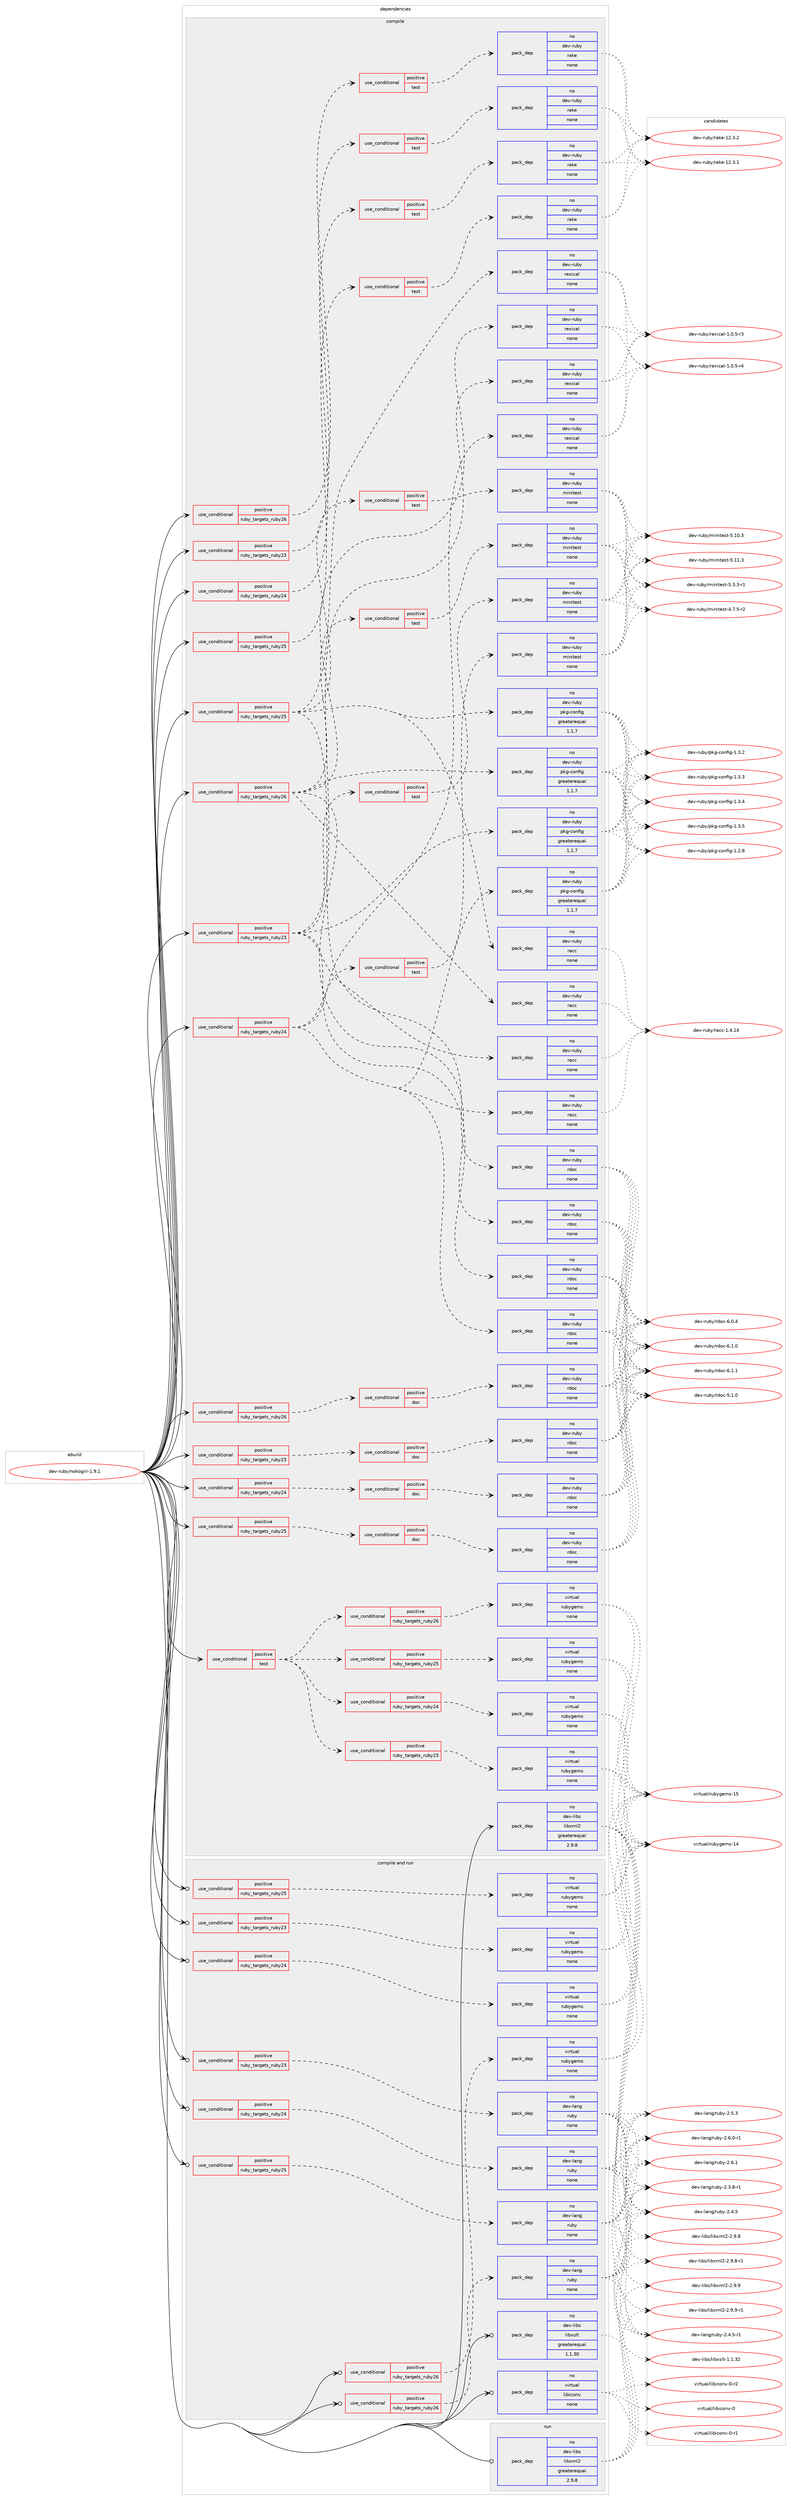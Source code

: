 digraph prolog {

# *************
# Graph options
# *************

newrank=true;
concentrate=true;
compound=true;
graph [rankdir=LR,fontname=Helvetica,fontsize=10,ranksep=1.5];#, ranksep=2.5, nodesep=0.2];
edge  [arrowhead=vee];
node  [fontname=Helvetica,fontsize=10];

# **********
# The ebuild
# **********

subgraph cluster_leftcol {
color=gray;
rank=same;
label=<<i>ebuild</i>>;
id [label="dev-ruby/nokogiri-1.9.1", color=red, width=4, href="../dev-ruby/nokogiri-1.9.1.svg"];
}

# ****************
# The dependencies
# ****************

subgraph cluster_midcol {
color=gray;
label=<<i>dependencies</i>>;
subgraph cluster_compile {
fillcolor="#eeeeee";
style=filled;
label=<<i>compile</i>>;
subgraph cond407808 {
dependency1508452 [label=<<TABLE BORDER="0" CELLBORDER="1" CELLSPACING="0" CELLPADDING="4"><TR><TD ROWSPAN="3" CELLPADDING="10">use_conditional</TD></TR><TR><TD>positive</TD></TR><TR><TD>ruby_targets_ruby23</TD></TR></TABLE>>, shape=none, color=red];
subgraph cond407809 {
dependency1508453 [label=<<TABLE BORDER="0" CELLBORDER="1" CELLSPACING="0" CELLPADDING="4"><TR><TD ROWSPAN="3" CELLPADDING="10">use_conditional</TD></TR><TR><TD>positive</TD></TR><TR><TD>doc</TD></TR></TABLE>>, shape=none, color=red];
subgraph pack1077147 {
dependency1508454 [label=<<TABLE BORDER="0" CELLBORDER="1" CELLSPACING="0" CELLPADDING="4" WIDTH="220"><TR><TD ROWSPAN="6" CELLPADDING="30">pack_dep</TD></TR><TR><TD WIDTH="110">no</TD></TR><TR><TD>dev-ruby</TD></TR><TR><TD>rdoc</TD></TR><TR><TD>none</TD></TR><TR><TD></TD></TR></TABLE>>, shape=none, color=blue];
}
dependency1508453:e -> dependency1508454:w [weight=20,style="dashed",arrowhead="vee"];
}
dependency1508452:e -> dependency1508453:w [weight=20,style="dashed",arrowhead="vee"];
}
id:e -> dependency1508452:w [weight=20,style="solid",arrowhead="vee"];
subgraph cond407810 {
dependency1508455 [label=<<TABLE BORDER="0" CELLBORDER="1" CELLSPACING="0" CELLPADDING="4"><TR><TD ROWSPAN="3" CELLPADDING="10">use_conditional</TD></TR><TR><TD>positive</TD></TR><TR><TD>ruby_targets_ruby23</TD></TR></TABLE>>, shape=none, color=red];
subgraph cond407811 {
dependency1508456 [label=<<TABLE BORDER="0" CELLBORDER="1" CELLSPACING="0" CELLPADDING="4"><TR><TD ROWSPAN="3" CELLPADDING="10">use_conditional</TD></TR><TR><TD>positive</TD></TR><TR><TD>test</TD></TR></TABLE>>, shape=none, color=red];
subgraph pack1077148 {
dependency1508457 [label=<<TABLE BORDER="0" CELLBORDER="1" CELLSPACING="0" CELLPADDING="4" WIDTH="220"><TR><TD ROWSPAN="6" CELLPADDING="30">pack_dep</TD></TR><TR><TD WIDTH="110">no</TD></TR><TR><TD>dev-ruby</TD></TR><TR><TD>rake</TD></TR><TR><TD>none</TD></TR><TR><TD></TD></TR></TABLE>>, shape=none, color=blue];
}
dependency1508456:e -> dependency1508457:w [weight=20,style="dashed",arrowhead="vee"];
}
dependency1508455:e -> dependency1508456:w [weight=20,style="dashed",arrowhead="vee"];
}
id:e -> dependency1508455:w [weight=20,style="solid",arrowhead="vee"];
subgraph cond407812 {
dependency1508458 [label=<<TABLE BORDER="0" CELLBORDER="1" CELLSPACING="0" CELLPADDING="4"><TR><TD ROWSPAN="3" CELLPADDING="10">use_conditional</TD></TR><TR><TD>positive</TD></TR><TR><TD>ruby_targets_ruby23</TD></TR></TABLE>>, shape=none, color=red];
subgraph pack1077149 {
dependency1508459 [label=<<TABLE BORDER="0" CELLBORDER="1" CELLSPACING="0" CELLPADDING="4" WIDTH="220"><TR><TD ROWSPAN="6" CELLPADDING="30">pack_dep</TD></TR><TR><TD WIDTH="110">no</TD></TR><TR><TD>dev-ruby</TD></TR><TR><TD>pkg-config</TD></TR><TR><TD>greaterequal</TD></TR><TR><TD>1.1.7</TD></TR></TABLE>>, shape=none, color=blue];
}
dependency1508458:e -> dependency1508459:w [weight=20,style="dashed",arrowhead="vee"];
subgraph pack1077150 {
dependency1508460 [label=<<TABLE BORDER="0" CELLBORDER="1" CELLSPACING="0" CELLPADDING="4" WIDTH="220"><TR><TD ROWSPAN="6" CELLPADDING="30">pack_dep</TD></TR><TR><TD WIDTH="110">no</TD></TR><TR><TD>dev-ruby</TD></TR><TR><TD>rexical</TD></TR><TR><TD>none</TD></TR><TR><TD></TD></TR></TABLE>>, shape=none, color=blue];
}
dependency1508458:e -> dependency1508460:w [weight=20,style="dashed",arrowhead="vee"];
subgraph pack1077151 {
dependency1508461 [label=<<TABLE BORDER="0" CELLBORDER="1" CELLSPACING="0" CELLPADDING="4" WIDTH="220"><TR><TD ROWSPAN="6" CELLPADDING="30">pack_dep</TD></TR><TR><TD WIDTH="110">no</TD></TR><TR><TD>dev-ruby</TD></TR><TR><TD>rdoc</TD></TR><TR><TD>none</TD></TR><TR><TD></TD></TR></TABLE>>, shape=none, color=blue];
}
dependency1508458:e -> dependency1508461:w [weight=20,style="dashed",arrowhead="vee"];
subgraph pack1077152 {
dependency1508462 [label=<<TABLE BORDER="0" CELLBORDER="1" CELLSPACING="0" CELLPADDING="4" WIDTH="220"><TR><TD ROWSPAN="6" CELLPADDING="30">pack_dep</TD></TR><TR><TD WIDTH="110">no</TD></TR><TR><TD>dev-ruby</TD></TR><TR><TD>racc</TD></TR><TR><TD>none</TD></TR><TR><TD></TD></TR></TABLE>>, shape=none, color=blue];
}
dependency1508458:e -> dependency1508462:w [weight=20,style="dashed",arrowhead="vee"];
subgraph cond407813 {
dependency1508463 [label=<<TABLE BORDER="0" CELLBORDER="1" CELLSPACING="0" CELLPADDING="4"><TR><TD ROWSPAN="3" CELLPADDING="10">use_conditional</TD></TR><TR><TD>positive</TD></TR><TR><TD>test</TD></TR></TABLE>>, shape=none, color=red];
subgraph pack1077153 {
dependency1508464 [label=<<TABLE BORDER="0" CELLBORDER="1" CELLSPACING="0" CELLPADDING="4" WIDTH="220"><TR><TD ROWSPAN="6" CELLPADDING="30">pack_dep</TD></TR><TR><TD WIDTH="110">no</TD></TR><TR><TD>dev-ruby</TD></TR><TR><TD>minitest</TD></TR><TR><TD>none</TD></TR><TR><TD></TD></TR></TABLE>>, shape=none, color=blue];
}
dependency1508463:e -> dependency1508464:w [weight=20,style="dashed",arrowhead="vee"];
}
dependency1508458:e -> dependency1508463:w [weight=20,style="dashed",arrowhead="vee"];
}
id:e -> dependency1508458:w [weight=20,style="solid",arrowhead="vee"];
subgraph cond407814 {
dependency1508465 [label=<<TABLE BORDER="0" CELLBORDER="1" CELLSPACING="0" CELLPADDING="4"><TR><TD ROWSPAN="3" CELLPADDING="10">use_conditional</TD></TR><TR><TD>positive</TD></TR><TR><TD>ruby_targets_ruby24</TD></TR></TABLE>>, shape=none, color=red];
subgraph cond407815 {
dependency1508466 [label=<<TABLE BORDER="0" CELLBORDER="1" CELLSPACING="0" CELLPADDING="4"><TR><TD ROWSPAN="3" CELLPADDING="10">use_conditional</TD></TR><TR><TD>positive</TD></TR><TR><TD>doc</TD></TR></TABLE>>, shape=none, color=red];
subgraph pack1077154 {
dependency1508467 [label=<<TABLE BORDER="0" CELLBORDER="1" CELLSPACING="0" CELLPADDING="4" WIDTH="220"><TR><TD ROWSPAN="6" CELLPADDING="30">pack_dep</TD></TR><TR><TD WIDTH="110">no</TD></TR><TR><TD>dev-ruby</TD></TR><TR><TD>rdoc</TD></TR><TR><TD>none</TD></TR><TR><TD></TD></TR></TABLE>>, shape=none, color=blue];
}
dependency1508466:e -> dependency1508467:w [weight=20,style="dashed",arrowhead="vee"];
}
dependency1508465:e -> dependency1508466:w [weight=20,style="dashed",arrowhead="vee"];
}
id:e -> dependency1508465:w [weight=20,style="solid",arrowhead="vee"];
subgraph cond407816 {
dependency1508468 [label=<<TABLE BORDER="0" CELLBORDER="1" CELLSPACING="0" CELLPADDING="4"><TR><TD ROWSPAN="3" CELLPADDING="10">use_conditional</TD></TR><TR><TD>positive</TD></TR><TR><TD>ruby_targets_ruby24</TD></TR></TABLE>>, shape=none, color=red];
subgraph cond407817 {
dependency1508469 [label=<<TABLE BORDER="0" CELLBORDER="1" CELLSPACING="0" CELLPADDING="4"><TR><TD ROWSPAN="3" CELLPADDING="10">use_conditional</TD></TR><TR><TD>positive</TD></TR><TR><TD>test</TD></TR></TABLE>>, shape=none, color=red];
subgraph pack1077155 {
dependency1508470 [label=<<TABLE BORDER="0" CELLBORDER="1" CELLSPACING="0" CELLPADDING="4" WIDTH="220"><TR><TD ROWSPAN="6" CELLPADDING="30">pack_dep</TD></TR><TR><TD WIDTH="110">no</TD></TR><TR><TD>dev-ruby</TD></TR><TR><TD>rake</TD></TR><TR><TD>none</TD></TR><TR><TD></TD></TR></TABLE>>, shape=none, color=blue];
}
dependency1508469:e -> dependency1508470:w [weight=20,style="dashed",arrowhead="vee"];
}
dependency1508468:e -> dependency1508469:w [weight=20,style="dashed",arrowhead="vee"];
}
id:e -> dependency1508468:w [weight=20,style="solid",arrowhead="vee"];
subgraph cond407818 {
dependency1508471 [label=<<TABLE BORDER="0" CELLBORDER="1" CELLSPACING="0" CELLPADDING="4"><TR><TD ROWSPAN="3" CELLPADDING="10">use_conditional</TD></TR><TR><TD>positive</TD></TR><TR><TD>ruby_targets_ruby24</TD></TR></TABLE>>, shape=none, color=red];
subgraph pack1077156 {
dependency1508472 [label=<<TABLE BORDER="0" CELLBORDER="1" CELLSPACING="0" CELLPADDING="4" WIDTH="220"><TR><TD ROWSPAN="6" CELLPADDING="30">pack_dep</TD></TR><TR><TD WIDTH="110">no</TD></TR><TR><TD>dev-ruby</TD></TR><TR><TD>pkg-config</TD></TR><TR><TD>greaterequal</TD></TR><TR><TD>1.1.7</TD></TR></TABLE>>, shape=none, color=blue];
}
dependency1508471:e -> dependency1508472:w [weight=20,style="dashed",arrowhead="vee"];
subgraph pack1077157 {
dependency1508473 [label=<<TABLE BORDER="0" CELLBORDER="1" CELLSPACING="0" CELLPADDING="4" WIDTH="220"><TR><TD ROWSPAN="6" CELLPADDING="30">pack_dep</TD></TR><TR><TD WIDTH="110">no</TD></TR><TR><TD>dev-ruby</TD></TR><TR><TD>rexical</TD></TR><TR><TD>none</TD></TR><TR><TD></TD></TR></TABLE>>, shape=none, color=blue];
}
dependency1508471:e -> dependency1508473:w [weight=20,style="dashed",arrowhead="vee"];
subgraph pack1077158 {
dependency1508474 [label=<<TABLE BORDER="0" CELLBORDER="1" CELLSPACING="0" CELLPADDING="4" WIDTH="220"><TR><TD ROWSPAN="6" CELLPADDING="30">pack_dep</TD></TR><TR><TD WIDTH="110">no</TD></TR><TR><TD>dev-ruby</TD></TR><TR><TD>rdoc</TD></TR><TR><TD>none</TD></TR><TR><TD></TD></TR></TABLE>>, shape=none, color=blue];
}
dependency1508471:e -> dependency1508474:w [weight=20,style="dashed",arrowhead="vee"];
subgraph pack1077159 {
dependency1508475 [label=<<TABLE BORDER="0" CELLBORDER="1" CELLSPACING="0" CELLPADDING="4" WIDTH="220"><TR><TD ROWSPAN="6" CELLPADDING="30">pack_dep</TD></TR><TR><TD WIDTH="110">no</TD></TR><TR><TD>dev-ruby</TD></TR><TR><TD>racc</TD></TR><TR><TD>none</TD></TR><TR><TD></TD></TR></TABLE>>, shape=none, color=blue];
}
dependency1508471:e -> dependency1508475:w [weight=20,style="dashed",arrowhead="vee"];
subgraph cond407819 {
dependency1508476 [label=<<TABLE BORDER="0" CELLBORDER="1" CELLSPACING="0" CELLPADDING="4"><TR><TD ROWSPAN="3" CELLPADDING="10">use_conditional</TD></TR><TR><TD>positive</TD></TR><TR><TD>test</TD></TR></TABLE>>, shape=none, color=red];
subgraph pack1077160 {
dependency1508477 [label=<<TABLE BORDER="0" CELLBORDER="1" CELLSPACING="0" CELLPADDING="4" WIDTH="220"><TR><TD ROWSPAN="6" CELLPADDING="30">pack_dep</TD></TR><TR><TD WIDTH="110">no</TD></TR><TR><TD>dev-ruby</TD></TR><TR><TD>minitest</TD></TR><TR><TD>none</TD></TR><TR><TD></TD></TR></TABLE>>, shape=none, color=blue];
}
dependency1508476:e -> dependency1508477:w [weight=20,style="dashed",arrowhead="vee"];
}
dependency1508471:e -> dependency1508476:w [weight=20,style="dashed",arrowhead="vee"];
}
id:e -> dependency1508471:w [weight=20,style="solid",arrowhead="vee"];
subgraph cond407820 {
dependency1508478 [label=<<TABLE BORDER="0" CELLBORDER="1" CELLSPACING="0" CELLPADDING="4"><TR><TD ROWSPAN="3" CELLPADDING="10">use_conditional</TD></TR><TR><TD>positive</TD></TR><TR><TD>ruby_targets_ruby25</TD></TR></TABLE>>, shape=none, color=red];
subgraph cond407821 {
dependency1508479 [label=<<TABLE BORDER="0" CELLBORDER="1" CELLSPACING="0" CELLPADDING="4"><TR><TD ROWSPAN="3" CELLPADDING="10">use_conditional</TD></TR><TR><TD>positive</TD></TR><TR><TD>doc</TD></TR></TABLE>>, shape=none, color=red];
subgraph pack1077161 {
dependency1508480 [label=<<TABLE BORDER="0" CELLBORDER="1" CELLSPACING="0" CELLPADDING="4" WIDTH="220"><TR><TD ROWSPAN="6" CELLPADDING="30">pack_dep</TD></TR><TR><TD WIDTH="110">no</TD></TR><TR><TD>dev-ruby</TD></TR><TR><TD>rdoc</TD></TR><TR><TD>none</TD></TR><TR><TD></TD></TR></TABLE>>, shape=none, color=blue];
}
dependency1508479:e -> dependency1508480:w [weight=20,style="dashed",arrowhead="vee"];
}
dependency1508478:e -> dependency1508479:w [weight=20,style="dashed",arrowhead="vee"];
}
id:e -> dependency1508478:w [weight=20,style="solid",arrowhead="vee"];
subgraph cond407822 {
dependency1508481 [label=<<TABLE BORDER="0" CELLBORDER="1" CELLSPACING="0" CELLPADDING="4"><TR><TD ROWSPAN="3" CELLPADDING="10">use_conditional</TD></TR><TR><TD>positive</TD></TR><TR><TD>ruby_targets_ruby25</TD></TR></TABLE>>, shape=none, color=red];
subgraph cond407823 {
dependency1508482 [label=<<TABLE BORDER="0" CELLBORDER="1" CELLSPACING="0" CELLPADDING="4"><TR><TD ROWSPAN="3" CELLPADDING="10">use_conditional</TD></TR><TR><TD>positive</TD></TR><TR><TD>test</TD></TR></TABLE>>, shape=none, color=red];
subgraph pack1077162 {
dependency1508483 [label=<<TABLE BORDER="0" CELLBORDER="1" CELLSPACING="0" CELLPADDING="4" WIDTH="220"><TR><TD ROWSPAN="6" CELLPADDING="30">pack_dep</TD></TR><TR><TD WIDTH="110">no</TD></TR><TR><TD>dev-ruby</TD></TR><TR><TD>rake</TD></TR><TR><TD>none</TD></TR><TR><TD></TD></TR></TABLE>>, shape=none, color=blue];
}
dependency1508482:e -> dependency1508483:w [weight=20,style="dashed",arrowhead="vee"];
}
dependency1508481:e -> dependency1508482:w [weight=20,style="dashed",arrowhead="vee"];
}
id:e -> dependency1508481:w [weight=20,style="solid",arrowhead="vee"];
subgraph cond407824 {
dependency1508484 [label=<<TABLE BORDER="0" CELLBORDER="1" CELLSPACING="0" CELLPADDING="4"><TR><TD ROWSPAN="3" CELLPADDING="10">use_conditional</TD></TR><TR><TD>positive</TD></TR><TR><TD>ruby_targets_ruby25</TD></TR></TABLE>>, shape=none, color=red];
subgraph pack1077163 {
dependency1508485 [label=<<TABLE BORDER="0" CELLBORDER="1" CELLSPACING="0" CELLPADDING="4" WIDTH="220"><TR><TD ROWSPAN="6" CELLPADDING="30">pack_dep</TD></TR><TR><TD WIDTH="110">no</TD></TR><TR><TD>dev-ruby</TD></TR><TR><TD>pkg-config</TD></TR><TR><TD>greaterequal</TD></TR><TR><TD>1.1.7</TD></TR></TABLE>>, shape=none, color=blue];
}
dependency1508484:e -> dependency1508485:w [weight=20,style="dashed",arrowhead="vee"];
subgraph pack1077164 {
dependency1508486 [label=<<TABLE BORDER="0" CELLBORDER="1" CELLSPACING="0" CELLPADDING="4" WIDTH="220"><TR><TD ROWSPAN="6" CELLPADDING="30">pack_dep</TD></TR><TR><TD WIDTH="110">no</TD></TR><TR><TD>dev-ruby</TD></TR><TR><TD>rexical</TD></TR><TR><TD>none</TD></TR><TR><TD></TD></TR></TABLE>>, shape=none, color=blue];
}
dependency1508484:e -> dependency1508486:w [weight=20,style="dashed",arrowhead="vee"];
subgraph pack1077165 {
dependency1508487 [label=<<TABLE BORDER="0" CELLBORDER="1" CELLSPACING="0" CELLPADDING="4" WIDTH="220"><TR><TD ROWSPAN="6" CELLPADDING="30">pack_dep</TD></TR><TR><TD WIDTH="110">no</TD></TR><TR><TD>dev-ruby</TD></TR><TR><TD>rdoc</TD></TR><TR><TD>none</TD></TR><TR><TD></TD></TR></TABLE>>, shape=none, color=blue];
}
dependency1508484:e -> dependency1508487:w [weight=20,style="dashed",arrowhead="vee"];
subgraph pack1077166 {
dependency1508488 [label=<<TABLE BORDER="0" CELLBORDER="1" CELLSPACING="0" CELLPADDING="4" WIDTH="220"><TR><TD ROWSPAN="6" CELLPADDING="30">pack_dep</TD></TR><TR><TD WIDTH="110">no</TD></TR><TR><TD>dev-ruby</TD></TR><TR><TD>racc</TD></TR><TR><TD>none</TD></TR><TR><TD></TD></TR></TABLE>>, shape=none, color=blue];
}
dependency1508484:e -> dependency1508488:w [weight=20,style="dashed",arrowhead="vee"];
subgraph cond407825 {
dependency1508489 [label=<<TABLE BORDER="0" CELLBORDER="1" CELLSPACING="0" CELLPADDING="4"><TR><TD ROWSPAN="3" CELLPADDING="10">use_conditional</TD></TR><TR><TD>positive</TD></TR><TR><TD>test</TD></TR></TABLE>>, shape=none, color=red];
subgraph pack1077167 {
dependency1508490 [label=<<TABLE BORDER="0" CELLBORDER="1" CELLSPACING="0" CELLPADDING="4" WIDTH="220"><TR><TD ROWSPAN="6" CELLPADDING="30">pack_dep</TD></TR><TR><TD WIDTH="110">no</TD></TR><TR><TD>dev-ruby</TD></TR><TR><TD>minitest</TD></TR><TR><TD>none</TD></TR><TR><TD></TD></TR></TABLE>>, shape=none, color=blue];
}
dependency1508489:e -> dependency1508490:w [weight=20,style="dashed",arrowhead="vee"];
}
dependency1508484:e -> dependency1508489:w [weight=20,style="dashed",arrowhead="vee"];
}
id:e -> dependency1508484:w [weight=20,style="solid",arrowhead="vee"];
subgraph cond407826 {
dependency1508491 [label=<<TABLE BORDER="0" CELLBORDER="1" CELLSPACING="0" CELLPADDING="4"><TR><TD ROWSPAN="3" CELLPADDING="10">use_conditional</TD></TR><TR><TD>positive</TD></TR><TR><TD>ruby_targets_ruby26</TD></TR></TABLE>>, shape=none, color=red];
subgraph cond407827 {
dependency1508492 [label=<<TABLE BORDER="0" CELLBORDER="1" CELLSPACING="0" CELLPADDING="4"><TR><TD ROWSPAN="3" CELLPADDING="10">use_conditional</TD></TR><TR><TD>positive</TD></TR><TR><TD>doc</TD></TR></TABLE>>, shape=none, color=red];
subgraph pack1077168 {
dependency1508493 [label=<<TABLE BORDER="0" CELLBORDER="1" CELLSPACING="0" CELLPADDING="4" WIDTH="220"><TR><TD ROWSPAN="6" CELLPADDING="30">pack_dep</TD></TR><TR><TD WIDTH="110">no</TD></TR><TR><TD>dev-ruby</TD></TR><TR><TD>rdoc</TD></TR><TR><TD>none</TD></TR><TR><TD></TD></TR></TABLE>>, shape=none, color=blue];
}
dependency1508492:e -> dependency1508493:w [weight=20,style="dashed",arrowhead="vee"];
}
dependency1508491:e -> dependency1508492:w [weight=20,style="dashed",arrowhead="vee"];
}
id:e -> dependency1508491:w [weight=20,style="solid",arrowhead="vee"];
subgraph cond407828 {
dependency1508494 [label=<<TABLE BORDER="0" CELLBORDER="1" CELLSPACING="0" CELLPADDING="4"><TR><TD ROWSPAN="3" CELLPADDING="10">use_conditional</TD></TR><TR><TD>positive</TD></TR><TR><TD>ruby_targets_ruby26</TD></TR></TABLE>>, shape=none, color=red];
subgraph cond407829 {
dependency1508495 [label=<<TABLE BORDER="0" CELLBORDER="1" CELLSPACING="0" CELLPADDING="4"><TR><TD ROWSPAN="3" CELLPADDING="10">use_conditional</TD></TR><TR><TD>positive</TD></TR><TR><TD>test</TD></TR></TABLE>>, shape=none, color=red];
subgraph pack1077169 {
dependency1508496 [label=<<TABLE BORDER="0" CELLBORDER="1" CELLSPACING="0" CELLPADDING="4" WIDTH="220"><TR><TD ROWSPAN="6" CELLPADDING="30">pack_dep</TD></TR><TR><TD WIDTH="110">no</TD></TR><TR><TD>dev-ruby</TD></TR><TR><TD>rake</TD></TR><TR><TD>none</TD></TR><TR><TD></TD></TR></TABLE>>, shape=none, color=blue];
}
dependency1508495:e -> dependency1508496:w [weight=20,style="dashed",arrowhead="vee"];
}
dependency1508494:e -> dependency1508495:w [weight=20,style="dashed",arrowhead="vee"];
}
id:e -> dependency1508494:w [weight=20,style="solid",arrowhead="vee"];
subgraph cond407830 {
dependency1508497 [label=<<TABLE BORDER="0" CELLBORDER="1" CELLSPACING="0" CELLPADDING="4"><TR><TD ROWSPAN="3" CELLPADDING="10">use_conditional</TD></TR><TR><TD>positive</TD></TR><TR><TD>ruby_targets_ruby26</TD></TR></TABLE>>, shape=none, color=red];
subgraph pack1077170 {
dependency1508498 [label=<<TABLE BORDER="0" CELLBORDER="1" CELLSPACING="0" CELLPADDING="4" WIDTH="220"><TR><TD ROWSPAN="6" CELLPADDING="30">pack_dep</TD></TR><TR><TD WIDTH="110">no</TD></TR><TR><TD>dev-ruby</TD></TR><TR><TD>pkg-config</TD></TR><TR><TD>greaterequal</TD></TR><TR><TD>1.1.7</TD></TR></TABLE>>, shape=none, color=blue];
}
dependency1508497:e -> dependency1508498:w [weight=20,style="dashed",arrowhead="vee"];
subgraph pack1077171 {
dependency1508499 [label=<<TABLE BORDER="0" CELLBORDER="1" CELLSPACING="0" CELLPADDING="4" WIDTH="220"><TR><TD ROWSPAN="6" CELLPADDING="30">pack_dep</TD></TR><TR><TD WIDTH="110">no</TD></TR><TR><TD>dev-ruby</TD></TR><TR><TD>rexical</TD></TR><TR><TD>none</TD></TR><TR><TD></TD></TR></TABLE>>, shape=none, color=blue];
}
dependency1508497:e -> dependency1508499:w [weight=20,style="dashed",arrowhead="vee"];
subgraph pack1077172 {
dependency1508500 [label=<<TABLE BORDER="0" CELLBORDER="1" CELLSPACING="0" CELLPADDING="4" WIDTH="220"><TR><TD ROWSPAN="6" CELLPADDING="30">pack_dep</TD></TR><TR><TD WIDTH="110">no</TD></TR><TR><TD>dev-ruby</TD></TR><TR><TD>rdoc</TD></TR><TR><TD>none</TD></TR><TR><TD></TD></TR></TABLE>>, shape=none, color=blue];
}
dependency1508497:e -> dependency1508500:w [weight=20,style="dashed",arrowhead="vee"];
subgraph pack1077173 {
dependency1508501 [label=<<TABLE BORDER="0" CELLBORDER="1" CELLSPACING="0" CELLPADDING="4" WIDTH="220"><TR><TD ROWSPAN="6" CELLPADDING="30">pack_dep</TD></TR><TR><TD WIDTH="110">no</TD></TR><TR><TD>dev-ruby</TD></TR><TR><TD>racc</TD></TR><TR><TD>none</TD></TR><TR><TD></TD></TR></TABLE>>, shape=none, color=blue];
}
dependency1508497:e -> dependency1508501:w [weight=20,style="dashed",arrowhead="vee"];
subgraph cond407831 {
dependency1508502 [label=<<TABLE BORDER="0" CELLBORDER="1" CELLSPACING="0" CELLPADDING="4"><TR><TD ROWSPAN="3" CELLPADDING="10">use_conditional</TD></TR><TR><TD>positive</TD></TR><TR><TD>test</TD></TR></TABLE>>, shape=none, color=red];
subgraph pack1077174 {
dependency1508503 [label=<<TABLE BORDER="0" CELLBORDER="1" CELLSPACING="0" CELLPADDING="4" WIDTH="220"><TR><TD ROWSPAN="6" CELLPADDING="30">pack_dep</TD></TR><TR><TD WIDTH="110">no</TD></TR><TR><TD>dev-ruby</TD></TR><TR><TD>minitest</TD></TR><TR><TD>none</TD></TR><TR><TD></TD></TR></TABLE>>, shape=none, color=blue];
}
dependency1508502:e -> dependency1508503:w [weight=20,style="dashed",arrowhead="vee"];
}
dependency1508497:e -> dependency1508502:w [weight=20,style="dashed",arrowhead="vee"];
}
id:e -> dependency1508497:w [weight=20,style="solid",arrowhead="vee"];
subgraph cond407832 {
dependency1508504 [label=<<TABLE BORDER="0" CELLBORDER="1" CELLSPACING="0" CELLPADDING="4"><TR><TD ROWSPAN="3" CELLPADDING="10">use_conditional</TD></TR><TR><TD>positive</TD></TR><TR><TD>test</TD></TR></TABLE>>, shape=none, color=red];
subgraph cond407833 {
dependency1508505 [label=<<TABLE BORDER="0" CELLBORDER="1" CELLSPACING="0" CELLPADDING="4"><TR><TD ROWSPAN="3" CELLPADDING="10">use_conditional</TD></TR><TR><TD>positive</TD></TR><TR><TD>ruby_targets_ruby23</TD></TR></TABLE>>, shape=none, color=red];
subgraph pack1077175 {
dependency1508506 [label=<<TABLE BORDER="0" CELLBORDER="1" CELLSPACING="0" CELLPADDING="4" WIDTH="220"><TR><TD ROWSPAN="6" CELLPADDING="30">pack_dep</TD></TR><TR><TD WIDTH="110">no</TD></TR><TR><TD>virtual</TD></TR><TR><TD>rubygems</TD></TR><TR><TD>none</TD></TR><TR><TD></TD></TR></TABLE>>, shape=none, color=blue];
}
dependency1508505:e -> dependency1508506:w [weight=20,style="dashed",arrowhead="vee"];
}
dependency1508504:e -> dependency1508505:w [weight=20,style="dashed",arrowhead="vee"];
subgraph cond407834 {
dependency1508507 [label=<<TABLE BORDER="0" CELLBORDER="1" CELLSPACING="0" CELLPADDING="4"><TR><TD ROWSPAN="3" CELLPADDING="10">use_conditional</TD></TR><TR><TD>positive</TD></TR><TR><TD>ruby_targets_ruby24</TD></TR></TABLE>>, shape=none, color=red];
subgraph pack1077176 {
dependency1508508 [label=<<TABLE BORDER="0" CELLBORDER="1" CELLSPACING="0" CELLPADDING="4" WIDTH="220"><TR><TD ROWSPAN="6" CELLPADDING="30">pack_dep</TD></TR><TR><TD WIDTH="110">no</TD></TR><TR><TD>virtual</TD></TR><TR><TD>rubygems</TD></TR><TR><TD>none</TD></TR><TR><TD></TD></TR></TABLE>>, shape=none, color=blue];
}
dependency1508507:e -> dependency1508508:w [weight=20,style="dashed",arrowhead="vee"];
}
dependency1508504:e -> dependency1508507:w [weight=20,style="dashed",arrowhead="vee"];
subgraph cond407835 {
dependency1508509 [label=<<TABLE BORDER="0" CELLBORDER="1" CELLSPACING="0" CELLPADDING="4"><TR><TD ROWSPAN="3" CELLPADDING="10">use_conditional</TD></TR><TR><TD>positive</TD></TR><TR><TD>ruby_targets_ruby25</TD></TR></TABLE>>, shape=none, color=red];
subgraph pack1077177 {
dependency1508510 [label=<<TABLE BORDER="0" CELLBORDER="1" CELLSPACING="0" CELLPADDING="4" WIDTH="220"><TR><TD ROWSPAN="6" CELLPADDING="30">pack_dep</TD></TR><TR><TD WIDTH="110">no</TD></TR><TR><TD>virtual</TD></TR><TR><TD>rubygems</TD></TR><TR><TD>none</TD></TR><TR><TD></TD></TR></TABLE>>, shape=none, color=blue];
}
dependency1508509:e -> dependency1508510:w [weight=20,style="dashed",arrowhead="vee"];
}
dependency1508504:e -> dependency1508509:w [weight=20,style="dashed",arrowhead="vee"];
subgraph cond407836 {
dependency1508511 [label=<<TABLE BORDER="0" CELLBORDER="1" CELLSPACING="0" CELLPADDING="4"><TR><TD ROWSPAN="3" CELLPADDING="10">use_conditional</TD></TR><TR><TD>positive</TD></TR><TR><TD>ruby_targets_ruby26</TD></TR></TABLE>>, shape=none, color=red];
subgraph pack1077178 {
dependency1508512 [label=<<TABLE BORDER="0" CELLBORDER="1" CELLSPACING="0" CELLPADDING="4" WIDTH="220"><TR><TD ROWSPAN="6" CELLPADDING="30">pack_dep</TD></TR><TR><TD WIDTH="110">no</TD></TR><TR><TD>virtual</TD></TR><TR><TD>rubygems</TD></TR><TR><TD>none</TD></TR><TR><TD></TD></TR></TABLE>>, shape=none, color=blue];
}
dependency1508511:e -> dependency1508512:w [weight=20,style="dashed",arrowhead="vee"];
}
dependency1508504:e -> dependency1508511:w [weight=20,style="dashed",arrowhead="vee"];
}
id:e -> dependency1508504:w [weight=20,style="solid",arrowhead="vee"];
subgraph pack1077179 {
dependency1508513 [label=<<TABLE BORDER="0" CELLBORDER="1" CELLSPACING="0" CELLPADDING="4" WIDTH="220"><TR><TD ROWSPAN="6" CELLPADDING="30">pack_dep</TD></TR><TR><TD WIDTH="110">no</TD></TR><TR><TD>dev-libs</TD></TR><TR><TD>libxml2</TD></TR><TR><TD>greaterequal</TD></TR><TR><TD>2.9.8</TD></TR></TABLE>>, shape=none, color=blue];
}
id:e -> dependency1508513:w [weight=20,style="solid",arrowhead="vee"];
}
subgraph cluster_compileandrun {
fillcolor="#eeeeee";
style=filled;
label=<<i>compile and run</i>>;
subgraph cond407837 {
dependency1508514 [label=<<TABLE BORDER="0" CELLBORDER="1" CELLSPACING="0" CELLPADDING="4"><TR><TD ROWSPAN="3" CELLPADDING="10">use_conditional</TD></TR><TR><TD>positive</TD></TR><TR><TD>ruby_targets_ruby23</TD></TR></TABLE>>, shape=none, color=red];
subgraph pack1077180 {
dependency1508515 [label=<<TABLE BORDER="0" CELLBORDER="1" CELLSPACING="0" CELLPADDING="4" WIDTH="220"><TR><TD ROWSPAN="6" CELLPADDING="30">pack_dep</TD></TR><TR><TD WIDTH="110">no</TD></TR><TR><TD>dev-lang</TD></TR><TR><TD>ruby</TD></TR><TR><TD>none</TD></TR><TR><TD></TD></TR></TABLE>>, shape=none, color=blue];
}
dependency1508514:e -> dependency1508515:w [weight=20,style="dashed",arrowhead="vee"];
}
id:e -> dependency1508514:w [weight=20,style="solid",arrowhead="odotvee"];
subgraph cond407838 {
dependency1508516 [label=<<TABLE BORDER="0" CELLBORDER="1" CELLSPACING="0" CELLPADDING="4"><TR><TD ROWSPAN="3" CELLPADDING="10">use_conditional</TD></TR><TR><TD>positive</TD></TR><TR><TD>ruby_targets_ruby23</TD></TR></TABLE>>, shape=none, color=red];
subgraph pack1077181 {
dependency1508517 [label=<<TABLE BORDER="0" CELLBORDER="1" CELLSPACING="0" CELLPADDING="4" WIDTH="220"><TR><TD ROWSPAN="6" CELLPADDING="30">pack_dep</TD></TR><TR><TD WIDTH="110">no</TD></TR><TR><TD>virtual</TD></TR><TR><TD>rubygems</TD></TR><TR><TD>none</TD></TR><TR><TD></TD></TR></TABLE>>, shape=none, color=blue];
}
dependency1508516:e -> dependency1508517:w [weight=20,style="dashed",arrowhead="vee"];
}
id:e -> dependency1508516:w [weight=20,style="solid",arrowhead="odotvee"];
subgraph cond407839 {
dependency1508518 [label=<<TABLE BORDER="0" CELLBORDER="1" CELLSPACING="0" CELLPADDING="4"><TR><TD ROWSPAN="3" CELLPADDING="10">use_conditional</TD></TR><TR><TD>positive</TD></TR><TR><TD>ruby_targets_ruby24</TD></TR></TABLE>>, shape=none, color=red];
subgraph pack1077182 {
dependency1508519 [label=<<TABLE BORDER="0" CELLBORDER="1" CELLSPACING="0" CELLPADDING="4" WIDTH="220"><TR><TD ROWSPAN="6" CELLPADDING="30">pack_dep</TD></TR><TR><TD WIDTH="110">no</TD></TR><TR><TD>dev-lang</TD></TR><TR><TD>ruby</TD></TR><TR><TD>none</TD></TR><TR><TD></TD></TR></TABLE>>, shape=none, color=blue];
}
dependency1508518:e -> dependency1508519:w [weight=20,style="dashed",arrowhead="vee"];
}
id:e -> dependency1508518:w [weight=20,style="solid",arrowhead="odotvee"];
subgraph cond407840 {
dependency1508520 [label=<<TABLE BORDER="0" CELLBORDER="1" CELLSPACING="0" CELLPADDING="4"><TR><TD ROWSPAN="3" CELLPADDING="10">use_conditional</TD></TR><TR><TD>positive</TD></TR><TR><TD>ruby_targets_ruby24</TD></TR></TABLE>>, shape=none, color=red];
subgraph pack1077183 {
dependency1508521 [label=<<TABLE BORDER="0" CELLBORDER="1" CELLSPACING="0" CELLPADDING="4" WIDTH="220"><TR><TD ROWSPAN="6" CELLPADDING="30">pack_dep</TD></TR><TR><TD WIDTH="110">no</TD></TR><TR><TD>virtual</TD></TR><TR><TD>rubygems</TD></TR><TR><TD>none</TD></TR><TR><TD></TD></TR></TABLE>>, shape=none, color=blue];
}
dependency1508520:e -> dependency1508521:w [weight=20,style="dashed",arrowhead="vee"];
}
id:e -> dependency1508520:w [weight=20,style="solid",arrowhead="odotvee"];
subgraph cond407841 {
dependency1508522 [label=<<TABLE BORDER="0" CELLBORDER="1" CELLSPACING="0" CELLPADDING="4"><TR><TD ROWSPAN="3" CELLPADDING="10">use_conditional</TD></TR><TR><TD>positive</TD></TR><TR><TD>ruby_targets_ruby25</TD></TR></TABLE>>, shape=none, color=red];
subgraph pack1077184 {
dependency1508523 [label=<<TABLE BORDER="0" CELLBORDER="1" CELLSPACING="0" CELLPADDING="4" WIDTH="220"><TR><TD ROWSPAN="6" CELLPADDING="30">pack_dep</TD></TR><TR><TD WIDTH="110">no</TD></TR><TR><TD>dev-lang</TD></TR><TR><TD>ruby</TD></TR><TR><TD>none</TD></TR><TR><TD></TD></TR></TABLE>>, shape=none, color=blue];
}
dependency1508522:e -> dependency1508523:w [weight=20,style="dashed",arrowhead="vee"];
}
id:e -> dependency1508522:w [weight=20,style="solid",arrowhead="odotvee"];
subgraph cond407842 {
dependency1508524 [label=<<TABLE BORDER="0" CELLBORDER="1" CELLSPACING="0" CELLPADDING="4"><TR><TD ROWSPAN="3" CELLPADDING="10">use_conditional</TD></TR><TR><TD>positive</TD></TR><TR><TD>ruby_targets_ruby25</TD></TR></TABLE>>, shape=none, color=red];
subgraph pack1077185 {
dependency1508525 [label=<<TABLE BORDER="0" CELLBORDER="1" CELLSPACING="0" CELLPADDING="4" WIDTH="220"><TR><TD ROWSPAN="6" CELLPADDING="30">pack_dep</TD></TR><TR><TD WIDTH="110">no</TD></TR><TR><TD>virtual</TD></TR><TR><TD>rubygems</TD></TR><TR><TD>none</TD></TR><TR><TD></TD></TR></TABLE>>, shape=none, color=blue];
}
dependency1508524:e -> dependency1508525:w [weight=20,style="dashed",arrowhead="vee"];
}
id:e -> dependency1508524:w [weight=20,style="solid",arrowhead="odotvee"];
subgraph cond407843 {
dependency1508526 [label=<<TABLE BORDER="0" CELLBORDER="1" CELLSPACING="0" CELLPADDING="4"><TR><TD ROWSPAN="3" CELLPADDING="10">use_conditional</TD></TR><TR><TD>positive</TD></TR><TR><TD>ruby_targets_ruby26</TD></TR></TABLE>>, shape=none, color=red];
subgraph pack1077186 {
dependency1508527 [label=<<TABLE BORDER="0" CELLBORDER="1" CELLSPACING="0" CELLPADDING="4" WIDTH="220"><TR><TD ROWSPAN="6" CELLPADDING="30">pack_dep</TD></TR><TR><TD WIDTH="110">no</TD></TR><TR><TD>dev-lang</TD></TR><TR><TD>ruby</TD></TR><TR><TD>none</TD></TR><TR><TD></TD></TR></TABLE>>, shape=none, color=blue];
}
dependency1508526:e -> dependency1508527:w [weight=20,style="dashed",arrowhead="vee"];
}
id:e -> dependency1508526:w [weight=20,style="solid",arrowhead="odotvee"];
subgraph cond407844 {
dependency1508528 [label=<<TABLE BORDER="0" CELLBORDER="1" CELLSPACING="0" CELLPADDING="4"><TR><TD ROWSPAN="3" CELLPADDING="10">use_conditional</TD></TR><TR><TD>positive</TD></TR><TR><TD>ruby_targets_ruby26</TD></TR></TABLE>>, shape=none, color=red];
subgraph pack1077187 {
dependency1508529 [label=<<TABLE BORDER="0" CELLBORDER="1" CELLSPACING="0" CELLPADDING="4" WIDTH="220"><TR><TD ROWSPAN="6" CELLPADDING="30">pack_dep</TD></TR><TR><TD WIDTH="110">no</TD></TR><TR><TD>virtual</TD></TR><TR><TD>rubygems</TD></TR><TR><TD>none</TD></TR><TR><TD></TD></TR></TABLE>>, shape=none, color=blue];
}
dependency1508528:e -> dependency1508529:w [weight=20,style="dashed",arrowhead="vee"];
}
id:e -> dependency1508528:w [weight=20,style="solid",arrowhead="odotvee"];
subgraph pack1077188 {
dependency1508530 [label=<<TABLE BORDER="0" CELLBORDER="1" CELLSPACING="0" CELLPADDING="4" WIDTH="220"><TR><TD ROWSPAN="6" CELLPADDING="30">pack_dep</TD></TR><TR><TD WIDTH="110">no</TD></TR><TR><TD>dev-libs</TD></TR><TR><TD>libxslt</TD></TR><TR><TD>greaterequal</TD></TR><TR><TD>1.1.30</TD></TR></TABLE>>, shape=none, color=blue];
}
id:e -> dependency1508530:w [weight=20,style="solid",arrowhead="odotvee"];
subgraph pack1077189 {
dependency1508531 [label=<<TABLE BORDER="0" CELLBORDER="1" CELLSPACING="0" CELLPADDING="4" WIDTH="220"><TR><TD ROWSPAN="6" CELLPADDING="30">pack_dep</TD></TR><TR><TD WIDTH="110">no</TD></TR><TR><TD>virtual</TD></TR><TR><TD>libiconv</TD></TR><TR><TD>none</TD></TR><TR><TD></TD></TR></TABLE>>, shape=none, color=blue];
}
id:e -> dependency1508531:w [weight=20,style="solid",arrowhead="odotvee"];
}
subgraph cluster_run {
fillcolor="#eeeeee";
style=filled;
label=<<i>run</i>>;
subgraph pack1077190 {
dependency1508532 [label=<<TABLE BORDER="0" CELLBORDER="1" CELLSPACING="0" CELLPADDING="4" WIDTH="220"><TR><TD ROWSPAN="6" CELLPADDING="30">pack_dep</TD></TR><TR><TD WIDTH="110">no</TD></TR><TR><TD>dev-libs</TD></TR><TR><TD>libxml2</TD></TR><TR><TD>greaterequal</TD></TR><TR><TD>2.9.8</TD></TR></TABLE>>, shape=none, color=blue];
}
id:e -> dependency1508532:w [weight=20,style="solid",arrowhead="odot"];
}
}

# **************
# The candidates
# **************

subgraph cluster_choices {
rank=same;
color=gray;
label=<<i>candidates</i>>;

subgraph choice1077147 {
color=black;
nodesep=1;
choice10010111845114117981214711410011199455346494648 [label="dev-ruby/rdoc-5.1.0", color=red, width=4,href="../dev-ruby/rdoc-5.1.0.svg"];
choice10010111845114117981214711410011199455446484652 [label="dev-ruby/rdoc-6.0.4", color=red, width=4,href="../dev-ruby/rdoc-6.0.4.svg"];
choice10010111845114117981214711410011199455446494648 [label="dev-ruby/rdoc-6.1.0", color=red, width=4,href="../dev-ruby/rdoc-6.1.0.svg"];
choice10010111845114117981214711410011199455446494649 [label="dev-ruby/rdoc-6.1.1", color=red, width=4,href="../dev-ruby/rdoc-6.1.1.svg"];
dependency1508454:e -> choice10010111845114117981214711410011199455346494648:w [style=dotted,weight="100"];
dependency1508454:e -> choice10010111845114117981214711410011199455446484652:w [style=dotted,weight="100"];
dependency1508454:e -> choice10010111845114117981214711410011199455446494648:w [style=dotted,weight="100"];
dependency1508454:e -> choice10010111845114117981214711410011199455446494649:w [style=dotted,weight="100"];
}
subgraph choice1077148 {
color=black;
nodesep=1;
choice1001011184511411798121471149710710145495046514649 [label="dev-ruby/rake-12.3.1", color=red, width=4,href="../dev-ruby/rake-12.3.1.svg"];
choice1001011184511411798121471149710710145495046514650 [label="dev-ruby/rake-12.3.2", color=red, width=4,href="../dev-ruby/rake-12.3.2.svg"];
dependency1508457:e -> choice1001011184511411798121471149710710145495046514649:w [style=dotted,weight="100"];
dependency1508457:e -> choice1001011184511411798121471149710710145495046514650:w [style=dotted,weight="100"];
}
subgraph choice1077149 {
color=black;
nodesep=1;
choice1001011184511411798121471121071034599111110102105103454946504656 [label="dev-ruby/pkg-config-1.2.8", color=red, width=4,href="../dev-ruby/pkg-config-1.2.8.svg"];
choice1001011184511411798121471121071034599111110102105103454946514650 [label="dev-ruby/pkg-config-1.3.2", color=red, width=4,href="../dev-ruby/pkg-config-1.3.2.svg"];
choice1001011184511411798121471121071034599111110102105103454946514651 [label="dev-ruby/pkg-config-1.3.3", color=red, width=4,href="../dev-ruby/pkg-config-1.3.3.svg"];
choice1001011184511411798121471121071034599111110102105103454946514652 [label="dev-ruby/pkg-config-1.3.4", color=red, width=4,href="../dev-ruby/pkg-config-1.3.4.svg"];
choice1001011184511411798121471121071034599111110102105103454946514653 [label="dev-ruby/pkg-config-1.3.5", color=red, width=4,href="../dev-ruby/pkg-config-1.3.5.svg"];
dependency1508459:e -> choice1001011184511411798121471121071034599111110102105103454946504656:w [style=dotted,weight="100"];
dependency1508459:e -> choice1001011184511411798121471121071034599111110102105103454946514650:w [style=dotted,weight="100"];
dependency1508459:e -> choice1001011184511411798121471121071034599111110102105103454946514651:w [style=dotted,weight="100"];
dependency1508459:e -> choice1001011184511411798121471121071034599111110102105103454946514652:w [style=dotted,weight="100"];
dependency1508459:e -> choice1001011184511411798121471121071034599111110102105103454946514653:w [style=dotted,weight="100"];
}
subgraph choice1077150 {
color=black;
nodesep=1;
choice10010111845114117981214711410112010599971084549464846534511451 [label="dev-ruby/rexical-1.0.5-r3", color=red, width=4,href="../dev-ruby/rexical-1.0.5-r3.svg"];
choice10010111845114117981214711410112010599971084549464846534511452 [label="dev-ruby/rexical-1.0.5-r4", color=red, width=4,href="../dev-ruby/rexical-1.0.5-r4.svg"];
dependency1508460:e -> choice10010111845114117981214711410112010599971084549464846534511451:w [style=dotted,weight="100"];
dependency1508460:e -> choice10010111845114117981214711410112010599971084549464846534511452:w [style=dotted,weight="100"];
}
subgraph choice1077151 {
color=black;
nodesep=1;
choice10010111845114117981214711410011199455346494648 [label="dev-ruby/rdoc-5.1.0", color=red, width=4,href="../dev-ruby/rdoc-5.1.0.svg"];
choice10010111845114117981214711410011199455446484652 [label="dev-ruby/rdoc-6.0.4", color=red, width=4,href="../dev-ruby/rdoc-6.0.4.svg"];
choice10010111845114117981214711410011199455446494648 [label="dev-ruby/rdoc-6.1.0", color=red, width=4,href="../dev-ruby/rdoc-6.1.0.svg"];
choice10010111845114117981214711410011199455446494649 [label="dev-ruby/rdoc-6.1.1", color=red, width=4,href="../dev-ruby/rdoc-6.1.1.svg"];
dependency1508461:e -> choice10010111845114117981214711410011199455346494648:w [style=dotted,weight="100"];
dependency1508461:e -> choice10010111845114117981214711410011199455446484652:w [style=dotted,weight="100"];
dependency1508461:e -> choice10010111845114117981214711410011199455446494648:w [style=dotted,weight="100"];
dependency1508461:e -> choice10010111845114117981214711410011199455446494649:w [style=dotted,weight="100"];
}
subgraph choice1077152 {
color=black;
nodesep=1;
choice10010111845114117981214711497999945494652464952 [label="dev-ruby/racc-1.4.14", color=red, width=4,href="../dev-ruby/racc-1.4.14.svg"];
dependency1508462:e -> choice10010111845114117981214711497999945494652464952:w [style=dotted,weight="100"];
}
subgraph choice1077153 {
color=black;
nodesep=1;
choice1001011184511411798121471091051101051161011151164552465546534511450 [label="dev-ruby/minitest-4.7.5-r2", color=red, width=4,href="../dev-ruby/minitest-4.7.5-r2.svg"];
choice10010111845114117981214710910511010511610111511645534649484651 [label="dev-ruby/minitest-5.10.3", color=red, width=4,href="../dev-ruby/minitest-5.10.3.svg"];
choice10010111845114117981214710910511010511610111511645534649494651 [label="dev-ruby/minitest-5.11.3", color=red, width=4,href="../dev-ruby/minitest-5.11.3.svg"];
choice1001011184511411798121471091051101051161011151164553465146514511449 [label="dev-ruby/minitest-5.3.3-r1", color=red, width=4,href="../dev-ruby/minitest-5.3.3-r1.svg"];
dependency1508464:e -> choice1001011184511411798121471091051101051161011151164552465546534511450:w [style=dotted,weight="100"];
dependency1508464:e -> choice10010111845114117981214710910511010511610111511645534649484651:w [style=dotted,weight="100"];
dependency1508464:e -> choice10010111845114117981214710910511010511610111511645534649494651:w [style=dotted,weight="100"];
dependency1508464:e -> choice1001011184511411798121471091051101051161011151164553465146514511449:w [style=dotted,weight="100"];
}
subgraph choice1077154 {
color=black;
nodesep=1;
choice10010111845114117981214711410011199455346494648 [label="dev-ruby/rdoc-5.1.0", color=red, width=4,href="../dev-ruby/rdoc-5.1.0.svg"];
choice10010111845114117981214711410011199455446484652 [label="dev-ruby/rdoc-6.0.4", color=red, width=4,href="../dev-ruby/rdoc-6.0.4.svg"];
choice10010111845114117981214711410011199455446494648 [label="dev-ruby/rdoc-6.1.0", color=red, width=4,href="../dev-ruby/rdoc-6.1.0.svg"];
choice10010111845114117981214711410011199455446494649 [label="dev-ruby/rdoc-6.1.1", color=red, width=4,href="../dev-ruby/rdoc-6.1.1.svg"];
dependency1508467:e -> choice10010111845114117981214711410011199455346494648:w [style=dotted,weight="100"];
dependency1508467:e -> choice10010111845114117981214711410011199455446484652:w [style=dotted,weight="100"];
dependency1508467:e -> choice10010111845114117981214711410011199455446494648:w [style=dotted,weight="100"];
dependency1508467:e -> choice10010111845114117981214711410011199455446494649:w [style=dotted,weight="100"];
}
subgraph choice1077155 {
color=black;
nodesep=1;
choice1001011184511411798121471149710710145495046514649 [label="dev-ruby/rake-12.3.1", color=red, width=4,href="../dev-ruby/rake-12.3.1.svg"];
choice1001011184511411798121471149710710145495046514650 [label="dev-ruby/rake-12.3.2", color=red, width=4,href="../dev-ruby/rake-12.3.2.svg"];
dependency1508470:e -> choice1001011184511411798121471149710710145495046514649:w [style=dotted,weight="100"];
dependency1508470:e -> choice1001011184511411798121471149710710145495046514650:w [style=dotted,weight="100"];
}
subgraph choice1077156 {
color=black;
nodesep=1;
choice1001011184511411798121471121071034599111110102105103454946504656 [label="dev-ruby/pkg-config-1.2.8", color=red, width=4,href="../dev-ruby/pkg-config-1.2.8.svg"];
choice1001011184511411798121471121071034599111110102105103454946514650 [label="dev-ruby/pkg-config-1.3.2", color=red, width=4,href="../dev-ruby/pkg-config-1.3.2.svg"];
choice1001011184511411798121471121071034599111110102105103454946514651 [label="dev-ruby/pkg-config-1.3.3", color=red, width=4,href="../dev-ruby/pkg-config-1.3.3.svg"];
choice1001011184511411798121471121071034599111110102105103454946514652 [label="dev-ruby/pkg-config-1.3.4", color=red, width=4,href="../dev-ruby/pkg-config-1.3.4.svg"];
choice1001011184511411798121471121071034599111110102105103454946514653 [label="dev-ruby/pkg-config-1.3.5", color=red, width=4,href="../dev-ruby/pkg-config-1.3.5.svg"];
dependency1508472:e -> choice1001011184511411798121471121071034599111110102105103454946504656:w [style=dotted,weight="100"];
dependency1508472:e -> choice1001011184511411798121471121071034599111110102105103454946514650:w [style=dotted,weight="100"];
dependency1508472:e -> choice1001011184511411798121471121071034599111110102105103454946514651:w [style=dotted,weight="100"];
dependency1508472:e -> choice1001011184511411798121471121071034599111110102105103454946514652:w [style=dotted,weight="100"];
dependency1508472:e -> choice1001011184511411798121471121071034599111110102105103454946514653:w [style=dotted,weight="100"];
}
subgraph choice1077157 {
color=black;
nodesep=1;
choice10010111845114117981214711410112010599971084549464846534511451 [label="dev-ruby/rexical-1.0.5-r3", color=red, width=4,href="../dev-ruby/rexical-1.0.5-r3.svg"];
choice10010111845114117981214711410112010599971084549464846534511452 [label="dev-ruby/rexical-1.0.5-r4", color=red, width=4,href="../dev-ruby/rexical-1.0.5-r4.svg"];
dependency1508473:e -> choice10010111845114117981214711410112010599971084549464846534511451:w [style=dotted,weight="100"];
dependency1508473:e -> choice10010111845114117981214711410112010599971084549464846534511452:w [style=dotted,weight="100"];
}
subgraph choice1077158 {
color=black;
nodesep=1;
choice10010111845114117981214711410011199455346494648 [label="dev-ruby/rdoc-5.1.0", color=red, width=4,href="../dev-ruby/rdoc-5.1.0.svg"];
choice10010111845114117981214711410011199455446484652 [label="dev-ruby/rdoc-6.0.4", color=red, width=4,href="../dev-ruby/rdoc-6.0.4.svg"];
choice10010111845114117981214711410011199455446494648 [label="dev-ruby/rdoc-6.1.0", color=red, width=4,href="../dev-ruby/rdoc-6.1.0.svg"];
choice10010111845114117981214711410011199455446494649 [label="dev-ruby/rdoc-6.1.1", color=red, width=4,href="../dev-ruby/rdoc-6.1.1.svg"];
dependency1508474:e -> choice10010111845114117981214711410011199455346494648:w [style=dotted,weight="100"];
dependency1508474:e -> choice10010111845114117981214711410011199455446484652:w [style=dotted,weight="100"];
dependency1508474:e -> choice10010111845114117981214711410011199455446494648:w [style=dotted,weight="100"];
dependency1508474:e -> choice10010111845114117981214711410011199455446494649:w [style=dotted,weight="100"];
}
subgraph choice1077159 {
color=black;
nodesep=1;
choice10010111845114117981214711497999945494652464952 [label="dev-ruby/racc-1.4.14", color=red, width=4,href="../dev-ruby/racc-1.4.14.svg"];
dependency1508475:e -> choice10010111845114117981214711497999945494652464952:w [style=dotted,weight="100"];
}
subgraph choice1077160 {
color=black;
nodesep=1;
choice1001011184511411798121471091051101051161011151164552465546534511450 [label="dev-ruby/minitest-4.7.5-r2", color=red, width=4,href="../dev-ruby/minitest-4.7.5-r2.svg"];
choice10010111845114117981214710910511010511610111511645534649484651 [label="dev-ruby/minitest-5.10.3", color=red, width=4,href="../dev-ruby/minitest-5.10.3.svg"];
choice10010111845114117981214710910511010511610111511645534649494651 [label="dev-ruby/minitest-5.11.3", color=red, width=4,href="../dev-ruby/minitest-5.11.3.svg"];
choice1001011184511411798121471091051101051161011151164553465146514511449 [label="dev-ruby/minitest-5.3.3-r1", color=red, width=4,href="../dev-ruby/minitest-5.3.3-r1.svg"];
dependency1508477:e -> choice1001011184511411798121471091051101051161011151164552465546534511450:w [style=dotted,weight="100"];
dependency1508477:e -> choice10010111845114117981214710910511010511610111511645534649484651:w [style=dotted,weight="100"];
dependency1508477:e -> choice10010111845114117981214710910511010511610111511645534649494651:w [style=dotted,weight="100"];
dependency1508477:e -> choice1001011184511411798121471091051101051161011151164553465146514511449:w [style=dotted,weight="100"];
}
subgraph choice1077161 {
color=black;
nodesep=1;
choice10010111845114117981214711410011199455346494648 [label="dev-ruby/rdoc-5.1.0", color=red, width=4,href="../dev-ruby/rdoc-5.1.0.svg"];
choice10010111845114117981214711410011199455446484652 [label="dev-ruby/rdoc-6.0.4", color=red, width=4,href="../dev-ruby/rdoc-6.0.4.svg"];
choice10010111845114117981214711410011199455446494648 [label="dev-ruby/rdoc-6.1.0", color=red, width=4,href="../dev-ruby/rdoc-6.1.0.svg"];
choice10010111845114117981214711410011199455446494649 [label="dev-ruby/rdoc-6.1.1", color=red, width=4,href="../dev-ruby/rdoc-6.1.1.svg"];
dependency1508480:e -> choice10010111845114117981214711410011199455346494648:w [style=dotted,weight="100"];
dependency1508480:e -> choice10010111845114117981214711410011199455446484652:w [style=dotted,weight="100"];
dependency1508480:e -> choice10010111845114117981214711410011199455446494648:w [style=dotted,weight="100"];
dependency1508480:e -> choice10010111845114117981214711410011199455446494649:w [style=dotted,weight="100"];
}
subgraph choice1077162 {
color=black;
nodesep=1;
choice1001011184511411798121471149710710145495046514649 [label="dev-ruby/rake-12.3.1", color=red, width=4,href="../dev-ruby/rake-12.3.1.svg"];
choice1001011184511411798121471149710710145495046514650 [label="dev-ruby/rake-12.3.2", color=red, width=4,href="../dev-ruby/rake-12.3.2.svg"];
dependency1508483:e -> choice1001011184511411798121471149710710145495046514649:w [style=dotted,weight="100"];
dependency1508483:e -> choice1001011184511411798121471149710710145495046514650:w [style=dotted,weight="100"];
}
subgraph choice1077163 {
color=black;
nodesep=1;
choice1001011184511411798121471121071034599111110102105103454946504656 [label="dev-ruby/pkg-config-1.2.8", color=red, width=4,href="../dev-ruby/pkg-config-1.2.8.svg"];
choice1001011184511411798121471121071034599111110102105103454946514650 [label="dev-ruby/pkg-config-1.3.2", color=red, width=4,href="../dev-ruby/pkg-config-1.3.2.svg"];
choice1001011184511411798121471121071034599111110102105103454946514651 [label="dev-ruby/pkg-config-1.3.3", color=red, width=4,href="../dev-ruby/pkg-config-1.3.3.svg"];
choice1001011184511411798121471121071034599111110102105103454946514652 [label="dev-ruby/pkg-config-1.3.4", color=red, width=4,href="../dev-ruby/pkg-config-1.3.4.svg"];
choice1001011184511411798121471121071034599111110102105103454946514653 [label="dev-ruby/pkg-config-1.3.5", color=red, width=4,href="../dev-ruby/pkg-config-1.3.5.svg"];
dependency1508485:e -> choice1001011184511411798121471121071034599111110102105103454946504656:w [style=dotted,weight="100"];
dependency1508485:e -> choice1001011184511411798121471121071034599111110102105103454946514650:w [style=dotted,weight="100"];
dependency1508485:e -> choice1001011184511411798121471121071034599111110102105103454946514651:w [style=dotted,weight="100"];
dependency1508485:e -> choice1001011184511411798121471121071034599111110102105103454946514652:w [style=dotted,weight="100"];
dependency1508485:e -> choice1001011184511411798121471121071034599111110102105103454946514653:w [style=dotted,weight="100"];
}
subgraph choice1077164 {
color=black;
nodesep=1;
choice10010111845114117981214711410112010599971084549464846534511451 [label="dev-ruby/rexical-1.0.5-r3", color=red, width=4,href="../dev-ruby/rexical-1.0.5-r3.svg"];
choice10010111845114117981214711410112010599971084549464846534511452 [label="dev-ruby/rexical-1.0.5-r4", color=red, width=4,href="../dev-ruby/rexical-1.0.5-r4.svg"];
dependency1508486:e -> choice10010111845114117981214711410112010599971084549464846534511451:w [style=dotted,weight="100"];
dependency1508486:e -> choice10010111845114117981214711410112010599971084549464846534511452:w [style=dotted,weight="100"];
}
subgraph choice1077165 {
color=black;
nodesep=1;
choice10010111845114117981214711410011199455346494648 [label="dev-ruby/rdoc-5.1.0", color=red, width=4,href="../dev-ruby/rdoc-5.1.0.svg"];
choice10010111845114117981214711410011199455446484652 [label="dev-ruby/rdoc-6.0.4", color=red, width=4,href="../dev-ruby/rdoc-6.0.4.svg"];
choice10010111845114117981214711410011199455446494648 [label="dev-ruby/rdoc-6.1.0", color=red, width=4,href="../dev-ruby/rdoc-6.1.0.svg"];
choice10010111845114117981214711410011199455446494649 [label="dev-ruby/rdoc-6.1.1", color=red, width=4,href="../dev-ruby/rdoc-6.1.1.svg"];
dependency1508487:e -> choice10010111845114117981214711410011199455346494648:w [style=dotted,weight="100"];
dependency1508487:e -> choice10010111845114117981214711410011199455446484652:w [style=dotted,weight="100"];
dependency1508487:e -> choice10010111845114117981214711410011199455446494648:w [style=dotted,weight="100"];
dependency1508487:e -> choice10010111845114117981214711410011199455446494649:w [style=dotted,weight="100"];
}
subgraph choice1077166 {
color=black;
nodesep=1;
choice10010111845114117981214711497999945494652464952 [label="dev-ruby/racc-1.4.14", color=red, width=4,href="../dev-ruby/racc-1.4.14.svg"];
dependency1508488:e -> choice10010111845114117981214711497999945494652464952:w [style=dotted,weight="100"];
}
subgraph choice1077167 {
color=black;
nodesep=1;
choice1001011184511411798121471091051101051161011151164552465546534511450 [label="dev-ruby/minitest-4.7.5-r2", color=red, width=4,href="../dev-ruby/minitest-4.7.5-r2.svg"];
choice10010111845114117981214710910511010511610111511645534649484651 [label="dev-ruby/minitest-5.10.3", color=red, width=4,href="../dev-ruby/minitest-5.10.3.svg"];
choice10010111845114117981214710910511010511610111511645534649494651 [label="dev-ruby/minitest-5.11.3", color=red, width=4,href="../dev-ruby/minitest-5.11.3.svg"];
choice1001011184511411798121471091051101051161011151164553465146514511449 [label="dev-ruby/minitest-5.3.3-r1", color=red, width=4,href="../dev-ruby/minitest-5.3.3-r1.svg"];
dependency1508490:e -> choice1001011184511411798121471091051101051161011151164552465546534511450:w [style=dotted,weight="100"];
dependency1508490:e -> choice10010111845114117981214710910511010511610111511645534649484651:w [style=dotted,weight="100"];
dependency1508490:e -> choice10010111845114117981214710910511010511610111511645534649494651:w [style=dotted,weight="100"];
dependency1508490:e -> choice1001011184511411798121471091051101051161011151164553465146514511449:w [style=dotted,weight="100"];
}
subgraph choice1077168 {
color=black;
nodesep=1;
choice10010111845114117981214711410011199455346494648 [label="dev-ruby/rdoc-5.1.0", color=red, width=4,href="../dev-ruby/rdoc-5.1.0.svg"];
choice10010111845114117981214711410011199455446484652 [label="dev-ruby/rdoc-6.0.4", color=red, width=4,href="../dev-ruby/rdoc-6.0.4.svg"];
choice10010111845114117981214711410011199455446494648 [label="dev-ruby/rdoc-6.1.0", color=red, width=4,href="../dev-ruby/rdoc-6.1.0.svg"];
choice10010111845114117981214711410011199455446494649 [label="dev-ruby/rdoc-6.1.1", color=red, width=4,href="../dev-ruby/rdoc-6.1.1.svg"];
dependency1508493:e -> choice10010111845114117981214711410011199455346494648:w [style=dotted,weight="100"];
dependency1508493:e -> choice10010111845114117981214711410011199455446484652:w [style=dotted,weight="100"];
dependency1508493:e -> choice10010111845114117981214711410011199455446494648:w [style=dotted,weight="100"];
dependency1508493:e -> choice10010111845114117981214711410011199455446494649:w [style=dotted,weight="100"];
}
subgraph choice1077169 {
color=black;
nodesep=1;
choice1001011184511411798121471149710710145495046514649 [label="dev-ruby/rake-12.3.1", color=red, width=4,href="../dev-ruby/rake-12.3.1.svg"];
choice1001011184511411798121471149710710145495046514650 [label="dev-ruby/rake-12.3.2", color=red, width=4,href="../dev-ruby/rake-12.3.2.svg"];
dependency1508496:e -> choice1001011184511411798121471149710710145495046514649:w [style=dotted,weight="100"];
dependency1508496:e -> choice1001011184511411798121471149710710145495046514650:w [style=dotted,weight="100"];
}
subgraph choice1077170 {
color=black;
nodesep=1;
choice1001011184511411798121471121071034599111110102105103454946504656 [label="dev-ruby/pkg-config-1.2.8", color=red, width=4,href="../dev-ruby/pkg-config-1.2.8.svg"];
choice1001011184511411798121471121071034599111110102105103454946514650 [label="dev-ruby/pkg-config-1.3.2", color=red, width=4,href="../dev-ruby/pkg-config-1.3.2.svg"];
choice1001011184511411798121471121071034599111110102105103454946514651 [label="dev-ruby/pkg-config-1.3.3", color=red, width=4,href="../dev-ruby/pkg-config-1.3.3.svg"];
choice1001011184511411798121471121071034599111110102105103454946514652 [label="dev-ruby/pkg-config-1.3.4", color=red, width=4,href="../dev-ruby/pkg-config-1.3.4.svg"];
choice1001011184511411798121471121071034599111110102105103454946514653 [label="dev-ruby/pkg-config-1.3.5", color=red, width=4,href="../dev-ruby/pkg-config-1.3.5.svg"];
dependency1508498:e -> choice1001011184511411798121471121071034599111110102105103454946504656:w [style=dotted,weight="100"];
dependency1508498:e -> choice1001011184511411798121471121071034599111110102105103454946514650:w [style=dotted,weight="100"];
dependency1508498:e -> choice1001011184511411798121471121071034599111110102105103454946514651:w [style=dotted,weight="100"];
dependency1508498:e -> choice1001011184511411798121471121071034599111110102105103454946514652:w [style=dotted,weight="100"];
dependency1508498:e -> choice1001011184511411798121471121071034599111110102105103454946514653:w [style=dotted,weight="100"];
}
subgraph choice1077171 {
color=black;
nodesep=1;
choice10010111845114117981214711410112010599971084549464846534511451 [label="dev-ruby/rexical-1.0.5-r3", color=red, width=4,href="../dev-ruby/rexical-1.0.5-r3.svg"];
choice10010111845114117981214711410112010599971084549464846534511452 [label="dev-ruby/rexical-1.0.5-r4", color=red, width=4,href="../dev-ruby/rexical-1.0.5-r4.svg"];
dependency1508499:e -> choice10010111845114117981214711410112010599971084549464846534511451:w [style=dotted,weight="100"];
dependency1508499:e -> choice10010111845114117981214711410112010599971084549464846534511452:w [style=dotted,weight="100"];
}
subgraph choice1077172 {
color=black;
nodesep=1;
choice10010111845114117981214711410011199455346494648 [label="dev-ruby/rdoc-5.1.0", color=red, width=4,href="../dev-ruby/rdoc-5.1.0.svg"];
choice10010111845114117981214711410011199455446484652 [label="dev-ruby/rdoc-6.0.4", color=red, width=4,href="../dev-ruby/rdoc-6.0.4.svg"];
choice10010111845114117981214711410011199455446494648 [label="dev-ruby/rdoc-6.1.0", color=red, width=4,href="../dev-ruby/rdoc-6.1.0.svg"];
choice10010111845114117981214711410011199455446494649 [label="dev-ruby/rdoc-6.1.1", color=red, width=4,href="../dev-ruby/rdoc-6.1.1.svg"];
dependency1508500:e -> choice10010111845114117981214711410011199455346494648:w [style=dotted,weight="100"];
dependency1508500:e -> choice10010111845114117981214711410011199455446484652:w [style=dotted,weight="100"];
dependency1508500:e -> choice10010111845114117981214711410011199455446494648:w [style=dotted,weight="100"];
dependency1508500:e -> choice10010111845114117981214711410011199455446494649:w [style=dotted,weight="100"];
}
subgraph choice1077173 {
color=black;
nodesep=1;
choice10010111845114117981214711497999945494652464952 [label="dev-ruby/racc-1.4.14", color=red, width=4,href="../dev-ruby/racc-1.4.14.svg"];
dependency1508501:e -> choice10010111845114117981214711497999945494652464952:w [style=dotted,weight="100"];
}
subgraph choice1077174 {
color=black;
nodesep=1;
choice1001011184511411798121471091051101051161011151164552465546534511450 [label="dev-ruby/minitest-4.7.5-r2", color=red, width=4,href="../dev-ruby/minitest-4.7.5-r2.svg"];
choice10010111845114117981214710910511010511610111511645534649484651 [label="dev-ruby/minitest-5.10.3", color=red, width=4,href="../dev-ruby/minitest-5.10.3.svg"];
choice10010111845114117981214710910511010511610111511645534649494651 [label="dev-ruby/minitest-5.11.3", color=red, width=4,href="../dev-ruby/minitest-5.11.3.svg"];
choice1001011184511411798121471091051101051161011151164553465146514511449 [label="dev-ruby/minitest-5.3.3-r1", color=red, width=4,href="../dev-ruby/minitest-5.3.3-r1.svg"];
dependency1508503:e -> choice1001011184511411798121471091051101051161011151164552465546534511450:w [style=dotted,weight="100"];
dependency1508503:e -> choice10010111845114117981214710910511010511610111511645534649484651:w [style=dotted,weight="100"];
dependency1508503:e -> choice10010111845114117981214710910511010511610111511645534649494651:w [style=dotted,weight="100"];
dependency1508503:e -> choice1001011184511411798121471091051101051161011151164553465146514511449:w [style=dotted,weight="100"];
}
subgraph choice1077175 {
color=black;
nodesep=1;
choice118105114116117971084711411798121103101109115454952 [label="virtual/rubygems-14", color=red, width=4,href="../virtual/rubygems-14.svg"];
choice118105114116117971084711411798121103101109115454953 [label="virtual/rubygems-15", color=red, width=4,href="../virtual/rubygems-15.svg"];
dependency1508506:e -> choice118105114116117971084711411798121103101109115454952:w [style=dotted,weight="100"];
dependency1508506:e -> choice118105114116117971084711411798121103101109115454953:w [style=dotted,weight="100"];
}
subgraph choice1077176 {
color=black;
nodesep=1;
choice118105114116117971084711411798121103101109115454952 [label="virtual/rubygems-14", color=red, width=4,href="../virtual/rubygems-14.svg"];
choice118105114116117971084711411798121103101109115454953 [label="virtual/rubygems-15", color=red, width=4,href="../virtual/rubygems-15.svg"];
dependency1508508:e -> choice118105114116117971084711411798121103101109115454952:w [style=dotted,weight="100"];
dependency1508508:e -> choice118105114116117971084711411798121103101109115454953:w [style=dotted,weight="100"];
}
subgraph choice1077177 {
color=black;
nodesep=1;
choice118105114116117971084711411798121103101109115454952 [label="virtual/rubygems-14", color=red, width=4,href="../virtual/rubygems-14.svg"];
choice118105114116117971084711411798121103101109115454953 [label="virtual/rubygems-15", color=red, width=4,href="../virtual/rubygems-15.svg"];
dependency1508510:e -> choice118105114116117971084711411798121103101109115454952:w [style=dotted,weight="100"];
dependency1508510:e -> choice118105114116117971084711411798121103101109115454953:w [style=dotted,weight="100"];
}
subgraph choice1077178 {
color=black;
nodesep=1;
choice118105114116117971084711411798121103101109115454952 [label="virtual/rubygems-14", color=red, width=4,href="../virtual/rubygems-14.svg"];
choice118105114116117971084711411798121103101109115454953 [label="virtual/rubygems-15", color=red, width=4,href="../virtual/rubygems-15.svg"];
dependency1508512:e -> choice118105114116117971084711411798121103101109115454952:w [style=dotted,weight="100"];
dependency1508512:e -> choice118105114116117971084711411798121103101109115454953:w [style=dotted,weight="100"];
}
subgraph choice1077179 {
color=black;
nodesep=1;
choice1001011184510810598115471081059812010910850455046574656 [label="dev-libs/libxml2-2.9.8", color=red, width=4,href="../dev-libs/libxml2-2.9.8.svg"];
choice10010111845108105981154710810598120109108504550465746564511449 [label="dev-libs/libxml2-2.9.8-r1", color=red, width=4,href="../dev-libs/libxml2-2.9.8-r1.svg"];
choice1001011184510810598115471081059812010910850455046574657 [label="dev-libs/libxml2-2.9.9", color=red, width=4,href="../dev-libs/libxml2-2.9.9.svg"];
choice10010111845108105981154710810598120109108504550465746574511449 [label="dev-libs/libxml2-2.9.9-r1", color=red, width=4,href="../dev-libs/libxml2-2.9.9-r1.svg"];
dependency1508513:e -> choice1001011184510810598115471081059812010910850455046574656:w [style=dotted,weight="100"];
dependency1508513:e -> choice10010111845108105981154710810598120109108504550465746564511449:w [style=dotted,weight="100"];
dependency1508513:e -> choice1001011184510810598115471081059812010910850455046574657:w [style=dotted,weight="100"];
dependency1508513:e -> choice10010111845108105981154710810598120109108504550465746574511449:w [style=dotted,weight="100"];
}
subgraph choice1077180 {
color=black;
nodesep=1;
choice100101118451089711010347114117981214550465146564511449 [label="dev-lang/ruby-2.3.8-r1", color=red, width=4,href="../dev-lang/ruby-2.3.8-r1.svg"];
choice10010111845108971101034711411798121455046524653 [label="dev-lang/ruby-2.4.5", color=red, width=4,href="../dev-lang/ruby-2.4.5.svg"];
choice100101118451089711010347114117981214550465246534511449 [label="dev-lang/ruby-2.4.5-r1", color=red, width=4,href="../dev-lang/ruby-2.4.5-r1.svg"];
choice10010111845108971101034711411798121455046534651 [label="dev-lang/ruby-2.5.3", color=red, width=4,href="../dev-lang/ruby-2.5.3.svg"];
choice100101118451089711010347114117981214550465446484511449 [label="dev-lang/ruby-2.6.0-r1", color=red, width=4,href="../dev-lang/ruby-2.6.0-r1.svg"];
choice10010111845108971101034711411798121455046544649 [label="dev-lang/ruby-2.6.1", color=red, width=4,href="../dev-lang/ruby-2.6.1.svg"];
dependency1508515:e -> choice100101118451089711010347114117981214550465146564511449:w [style=dotted,weight="100"];
dependency1508515:e -> choice10010111845108971101034711411798121455046524653:w [style=dotted,weight="100"];
dependency1508515:e -> choice100101118451089711010347114117981214550465246534511449:w [style=dotted,weight="100"];
dependency1508515:e -> choice10010111845108971101034711411798121455046534651:w [style=dotted,weight="100"];
dependency1508515:e -> choice100101118451089711010347114117981214550465446484511449:w [style=dotted,weight="100"];
dependency1508515:e -> choice10010111845108971101034711411798121455046544649:w [style=dotted,weight="100"];
}
subgraph choice1077181 {
color=black;
nodesep=1;
choice118105114116117971084711411798121103101109115454952 [label="virtual/rubygems-14", color=red, width=4,href="../virtual/rubygems-14.svg"];
choice118105114116117971084711411798121103101109115454953 [label="virtual/rubygems-15", color=red, width=4,href="../virtual/rubygems-15.svg"];
dependency1508517:e -> choice118105114116117971084711411798121103101109115454952:w [style=dotted,weight="100"];
dependency1508517:e -> choice118105114116117971084711411798121103101109115454953:w [style=dotted,weight="100"];
}
subgraph choice1077182 {
color=black;
nodesep=1;
choice100101118451089711010347114117981214550465146564511449 [label="dev-lang/ruby-2.3.8-r1", color=red, width=4,href="../dev-lang/ruby-2.3.8-r1.svg"];
choice10010111845108971101034711411798121455046524653 [label="dev-lang/ruby-2.4.5", color=red, width=4,href="../dev-lang/ruby-2.4.5.svg"];
choice100101118451089711010347114117981214550465246534511449 [label="dev-lang/ruby-2.4.5-r1", color=red, width=4,href="../dev-lang/ruby-2.4.5-r1.svg"];
choice10010111845108971101034711411798121455046534651 [label="dev-lang/ruby-2.5.3", color=red, width=4,href="../dev-lang/ruby-2.5.3.svg"];
choice100101118451089711010347114117981214550465446484511449 [label="dev-lang/ruby-2.6.0-r1", color=red, width=4,href="../dev-lang/ruby-2.6.0-r1.svg"];
choice10010111845108971101034711411798121455046544649 [label="dev-lang/ruby-2.6.1", color=red, width=4,href="../dev-lang/ruby-2.6.1.svg"];
dependency1508519:e -> choice100101118451089711010347114117981214550465146564511449:w [style=dotted,weight="100"];
dependency1508519:e -> choice10010111845108971101034711411798121455046524653:w [style=dotted,weight="100"];
dependency1508519:e -> choice100101118451089711010347114117981214550465246534511449:w [style=dotted,weight="100"];
dependency1508519:e -> choice10010111845108971101034711411798121455046534651:w [style=dotted,weight="100"];
dependency1508519:e -> choice100101118451089711010347114117981214550465446484511449:w [style=dotted,weight="100"];
dependency1508519:e -> choice10010111845108971101034711411798121455046544649:w [style=dotted,weight="100"];
}
subgraph choice1077183 {
color=black;
nodesep=1;
choice118105114116117971084711411798121103101109115454952 [label="virtual/rubygems-14", color=red, width=4,href="../virtual/rubygems-14.svg"];
choice118105114116117971084711411798121103101109115454953 [label="virtual/rubygems-15", color=red, width=4,href="../virtual/rubygems-15.svg"];
dependency1508521:e -> choice118105114116117971084711411798121103101109115454952:w [style=dotted,weight="100"];
dependency1508521:e -> choice118105114116117971084711411798121103101109115454953:w [style=dotted,weight="100"];
}
subgraph choice1077184 {
color=black;
nodesep=1;
choice100101118451089711010347114117981214550465146564511449 [label="dev-lang/ruby-2.3.8-r1", color=red, width=4,href="../dev-lang/ruby-2.3.8-r1.svg"];
choice10010111845108971101034711411798121455046524653 [label="dev-lang/ruby-2.4.5", color=red, width=4,href="../dev-lang/ruby-2.4.5.svg"];
choice100101118451089711010347114117981214550465246534511449 [label="dev-lang/ruby-2.4.5-r1", color=red, width=4,href="../dev-lang/ruby-2.4.5-r1.svg"];
choice10010111845108971101034711411798121455046534651 [label="dev-lang/ruby-2.5.3", color=red, width=4,href="../dev-lang/ruby-2.5.3.svg"];
choice100101118451089711010347114117981214550465446484511449 [label="dev-lang/ruby-2.6.0-r1", color=red, width=4,href="../dev-lang/ruby-2.6.0-r1.svg"];
choice10010111845108971101034711411798121455046544649 [label="dev-lang/ruby-2.6.1", color=red, width=4,href="../dev-lang/ruby-2.6.1.svg"];
dependency1508523:e -> choice100101118451089711010347114117981214550465146564511449:w [style=dotted,weight="100"];
dependency1508523:e -> choice10010111845108971101034711411798121455046524653:w [style=dotted,weight="100"];
dependency1508523:e -> choice100101118451089711010347114117981214550465246534511449:w [style=dotted,weight="100"];
dependency1508523:e -> choice10010111845108971101034711411798121455046534651:w [style=dotted,weight="100"];
dependency1508523:e -> choice100101118451089711010347114117981214550465446484511449:w [style=dotted,weight="100"];
dependency1508523:e -> choice10010111845108971101034711411798121455046544649:w [style=dotted,weight="100"];
}
subgraph choice1077185 {
color=black;
nodesep=1;
choice118105114116117971084711411798121103101109115454952 [label="virtual/rubygems-14", color=red, width=4,href="../virtual/rubygems-14.svg"];
choice118105114116117971084711411798121103101109115454953 [label="virtual/rubygems-15", color=red, width=4,href="../virtual/rubygems-15.svg"];
dependency1508525:e -> choice118105114116117971084711411798121103101109115454952:w [style=dotted,weight="100"];
dependency1508525:e -> choice118105114116117971084711411798121103101109115454953:w [style=dotted,weight="100"];
}
subgraph choice1077186 {
color=black;
nodesep=1;
choice100101118451089711010347114117981214550465146564511449 [label="dev-lang/ruby-2.3.8-r1", color=red, width=4,href="../dev-lang/ruby-2.3.8-r1.svg"];
choice10010111845108971101034711411798121455046524653 [label="dev-lang/ruby-2.4.5", color=red, width=4,href="../dev-lang/ruby-2.4.5.svg"];
choice100101118451089711010347114117981214550465246534511449 [label="dev-lang/ruby-2.4.5-r1", color=red, width=4,href="../dev-lang/ruby-2.4.5-r1.svg"];
choice10010111845108971101034711411798121455046534651 [label="dev-lang/ruby-2.5.3", color=red, width=4,href="../dev-lang/ruby-2.5.3.svg"];
choice100101118451089711010347114117981214550465446484511449 [label="dev-lang/ruby-2.6.0-r1", color=red, width=4,href="../dev-lang/ruby-2.6.0-r1.svg"];
choice10010111845108971101034711411798121455046544649 [label="dev-lang/ruby-2.6.1", color=red, width=4,href="../dev-lang/ruby-2.6.1.svg"];
dependency1508527:e -> choice100101118451089711010347114117981214550465146564511449:w [style=dotted,weight="100"];
dependency1508527:e -> choice10010111845108971101034711411798121455046524653:w [style=dotted,weight="100"];
dependency1508527:e -> choice100101118451089711010347114117981214550465246534511449:w [style=dotted,weight="100"];
dependency1508527:e -> choice10010111845108971101034711411798121455046534651:w [style=dotted,weight="100"];
dependency1508527:e -> choice100101118451089711010347114117981214550465446484511449:w [style=dotted,weight="100"];
dependency1508527:e -> choice10010111845108971101034711411798121455046544649:w [style=dotted,weight="100"];
}
subgraph choice1077187 {
color=black;
nodesep=1;
choice118105114116117971084711411798121103101109115454952 [label="virtual/rubygems-14", color=red, width=4,href="../virtual/rubygems-14.svg"];
choice118105114116117971084711411798121103101109115454953 [label="virtual/rubygems-15", color=red, width=4,href="../virtual/rubygems-15.svg"];
dependency1508529:e -> choice118105114116117971084711411798121103101109115454952:w [style=dotted,weight="100"];
dependency1508529:e -> choice118105114116117971084711411798121103101109115454953:w [style=dotted,weight="100"];
}
subgraph choice1077188 {
color=black;
nodesep=1;
choice1001011184510810598115471081059812011510811645494649465150 [label="dev-libs/libxslt-1.1.32", color=red, width=4,href="../dev-libs/libxslt-1.1.32.svg"];
dependency1508530:e -> choice1001011184510810598115471081059812011510811645494649465150:w [style=dotted,weight="100"];
}
subgraph choice1077189 {
color=black;
nodesep=1;
choice118105114116117971084710810598105991111101184548 [label="virtual/libiconv-0", color=red, width=4,href="../virtual/libiconv-0.svg"];
choice1181051141161179710847108105981059911111011845484511449 [label="virtual/libiconv-0-r1", color=red, width=4,href="../virtual/libiconv-0-r1.svg"];
choice1181051141161179710847108105981059911111011845484511450 [label="virtual/libiconv-0-r2", color=red, width=4,href="../virtual/libiconv-0-r2.svg"];
dependency1508531:e -> choice118105114116117971084710810598105991111101184548:w [style=dotted,weight="100"];
dependency1508531:e -> choice1181051141161179710847108105981059911111011845484511449:w [style=dotted,weight="100"];
dependency1508531:e -> choice1181051141161179710847108105981059911111011845484511450:w [style=dotted,weight="100"];
}
subgraph choice1077190 {
color=black;
nodesep=1;
choice1001011184510810598115471081059812010910850455046574656 [label="dev-libs/libxml2-2.9.8", color=red, width=4,href="../dev-libs/libxml2-2.9.8.svg"];
choice10010111845108105981154710810598120109108504550465746564511449 [label="dev-libs/libxml2-2.9.8-r1", color=red, width=4,href="../dev-libs/libxml2-2.9.8-r1.svg"];
choice1001011184510810598115471081059812010910850455046574657 [label="dev-libs/libxml2-2.9.9", color=red, width=4,href="../dev-libs/libxml2-2.9.9.svg"];
choice10010111845108105981154710810598120109108504550465746574511449 [label="dev-libs/libxml2-2.9.9-r1", color=red, width=4,href="../dev-libs/libxml2-2.9.9-r1.svg"];
dependency1508532:e -> choice1001011184510810598115471081059812010910850455046574656:w [style=dotted,weight="100"];
dependency1508532:e -> choice10010111845108105981154710810598120109108504550465746564511449:w [style=dotted,weight="100"];
dependency1508532:e -> choice1001011184510810598115471081059812010910850455046574657:w [style=dotted,weight="100"];
dependency1508532:e -> choice10010111845108105981154710810598120109108504550465746574511449:w [style=dotted,weight="100"];
}
}

}
